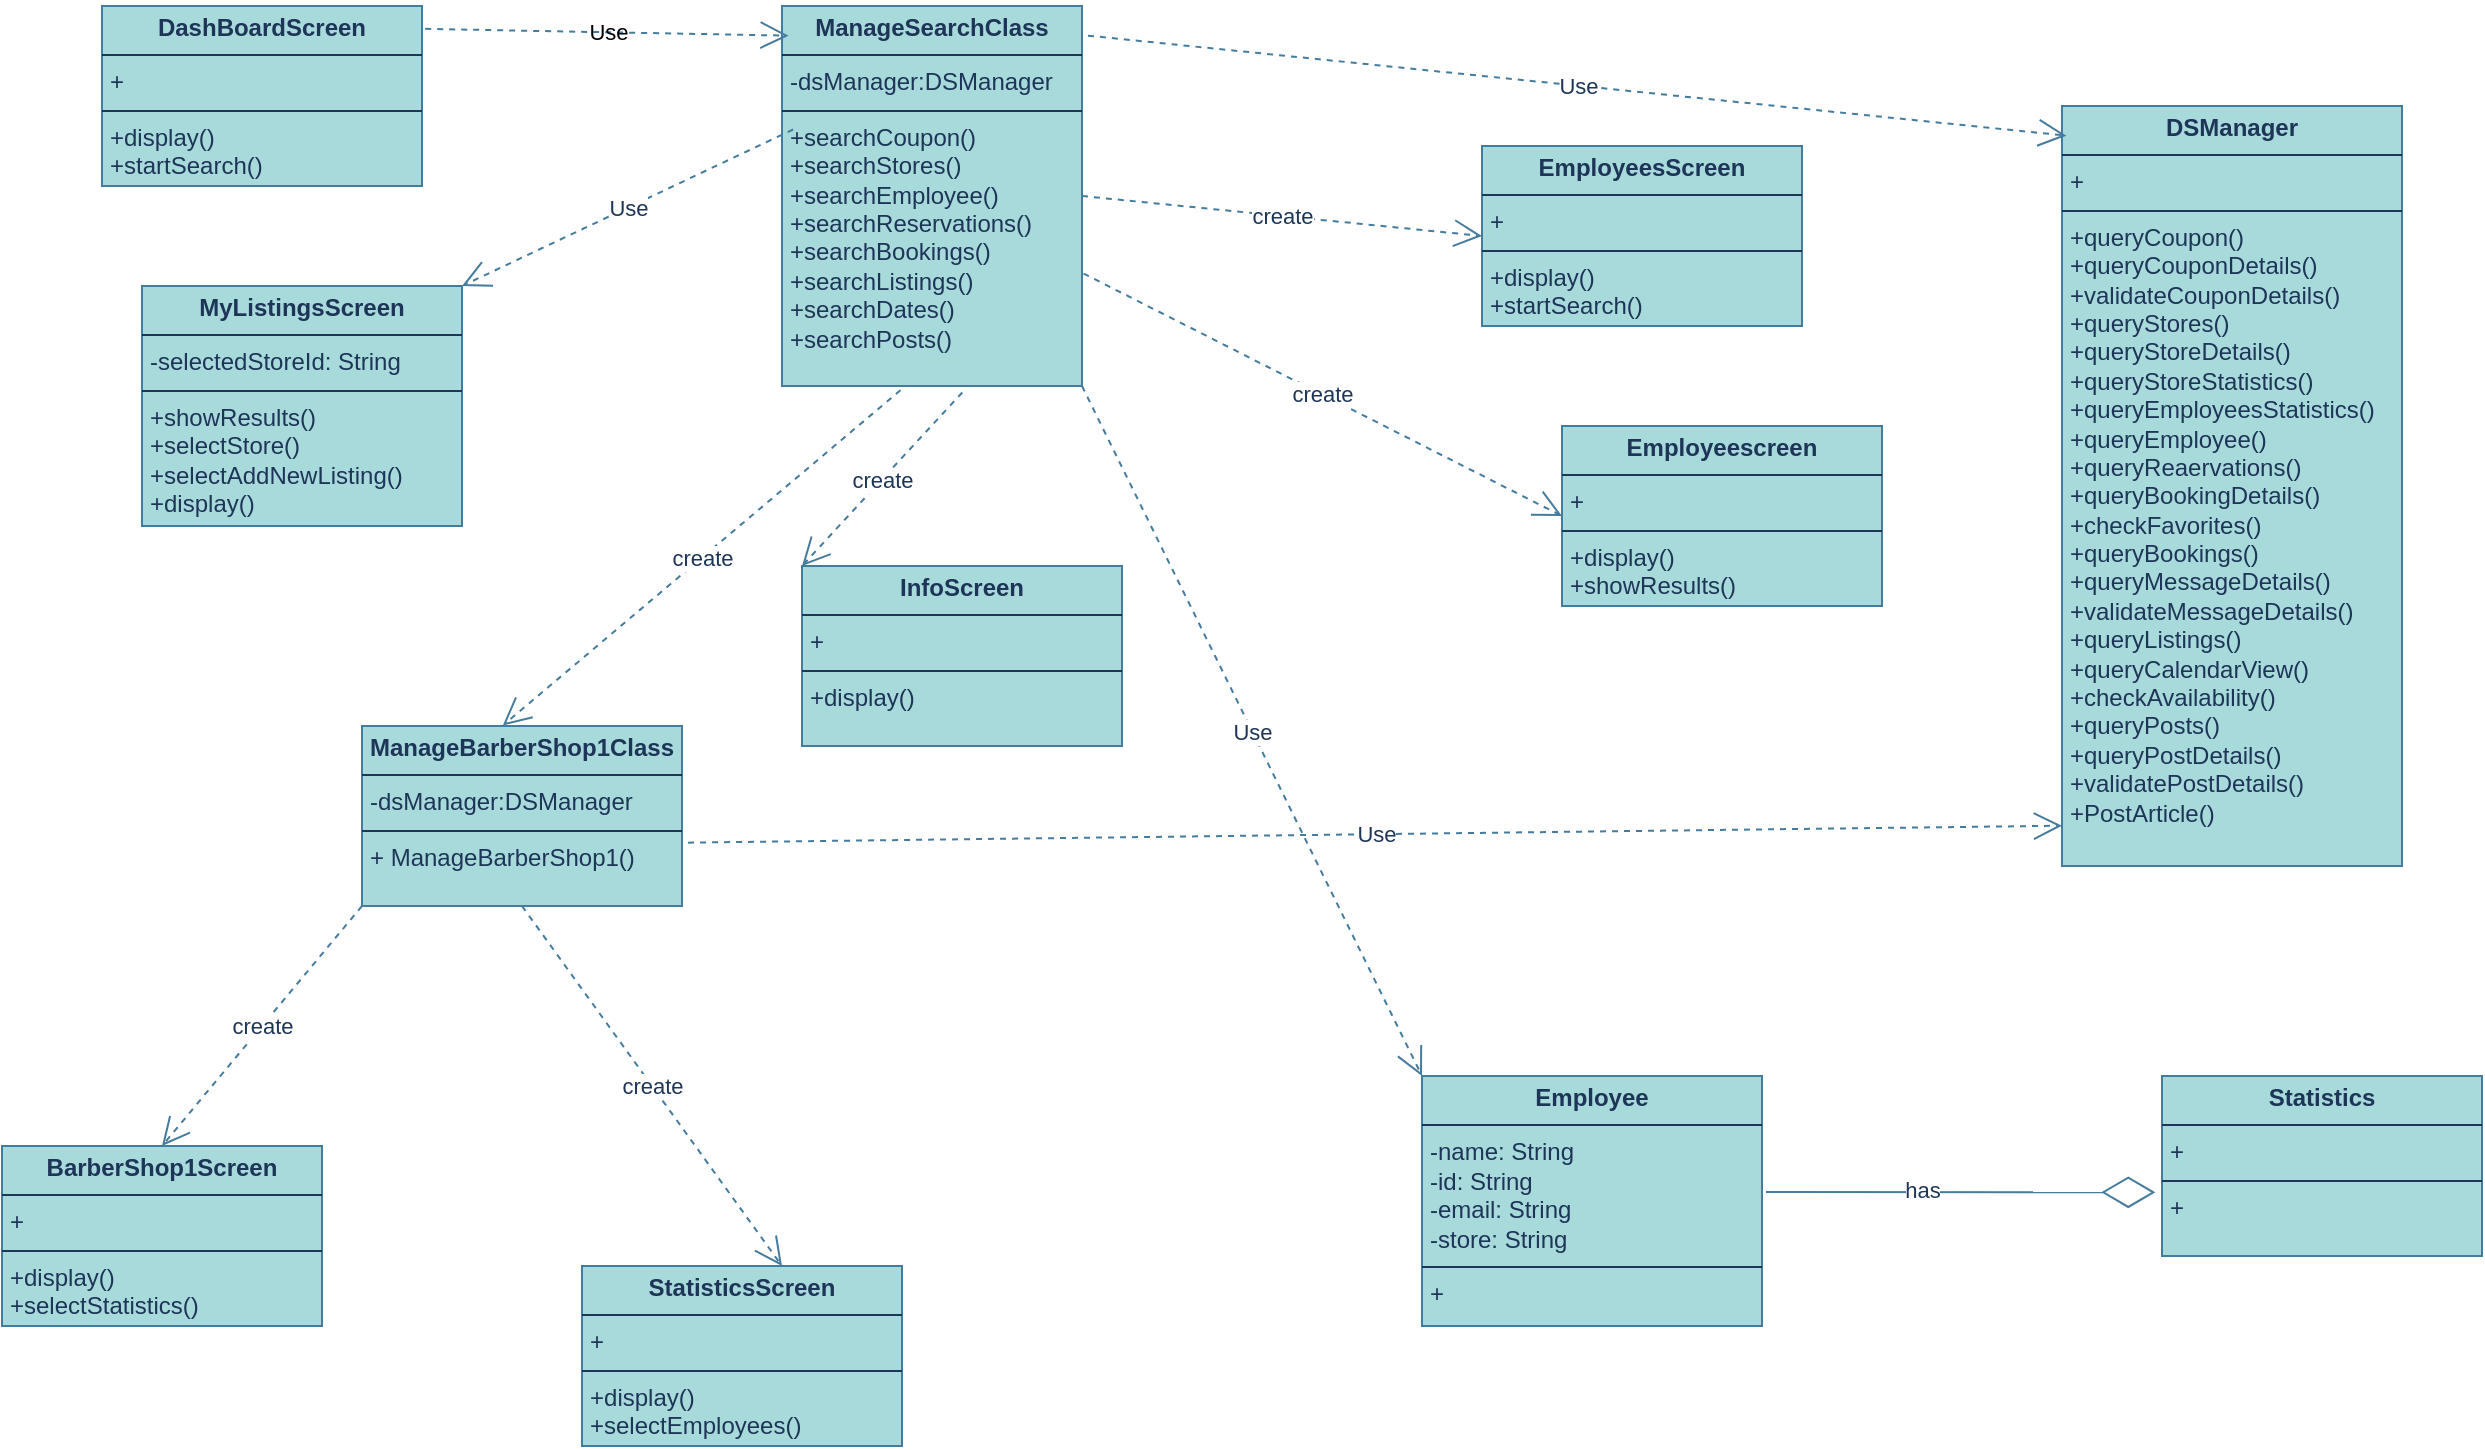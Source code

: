 <mxfile version="27.0.9">
  <diagram name="Σελίδα-1" id="tds8ZE7dDgPkQSZ1a-mA">
    <mxGraphModel dx="1042" dy="535" grid="1" gridSize="10" guides="1" tooltips="1" connect="1" arrows="1" fold="1" page="1" pageScale="1" pageWidth="827" pageHeight="1169" math="0" shadow="0">
      <root>
        <mxCell id="0" />
        <mxCell id="1" parent="0" />
        <mxCell id="Tjzzw3LPv645mKGldWUt-1" value="&lt;p style=&quot;margin:0px;margin-top:4px;text-align:center;&quot;&gt;&lt;b&gt;DashBoardScreen&lt;/b&gt;&lt;/p&gt;&lt;hr size=&quot;1&quot; style=&quot;border-style:solid;&quot;&gt;&lt;p style=&quot;margin:0px;margin-left:4px;&quot;&gt;+&amp;nbsp;&lt;/p&gt;&lt;hr size=&quot;1&quot; style=&quot;border-style:solid;&quot;&gt;&lt;p style=&quot;margin:0px;margin-left:4px;&quot;&gt;&lt;span style=&quot;background-color: transparent;&quot;&gt;+display()&lt;/span&gt;&lt;/p&gt;&lt;p style=&quot;margin:0px;margin-left:4px;&quot;&gt;+startSearch()&lt;/p&gt;&lt;div&gt;&lt;br&gt;&lt;/div&gt;" style="verticalAlign=top;align=left;overflow=fill;html=1;whiteSpace=wrap;labelBackgroundColor=none;fillColor=#A8DADC;strokeColor=#457B9D;fontColor=#1D3557;" parent="1" vertex="1">
          <mxGeometry x="290" y="50" width="160" height="90" as="geometry" />
        </mxCell>
        <mxCell id="Tjzzw3LPv645mKGldWUt-2" value="&lt;p style=&quot;margin:0px;margin-top:4px;text-align:center;&quot;&gt;&lt;b&gt;MyListingsScreen&lt;/b&gt;&lt;/p&gt;&lt;hr size=&quot;1&quot; style=&quot;border-style:solid;&quot;&gt;&lt;p style=&quot;margin:0px;margin-left:4px;&quot;&gt;-selectedStoreId: String&lt;/p&gt;&lt;hr size=&quot;1&quot; style=&quot;border-style:solid;&quot;&gt;&lt;p style=&quot;margin:0px;margin-left:4px;&quot;&gt;&lt;span style=&quot;background-color: transparent;&quot;&gt;+showResults()&lt;/span&gt;&lt;/p&gt;&lt;p style=&quot;margin:0px;margin-left:4px;&quot;&gt;+selectStore()&lt;/p&gt;&lt;p style=&quot;margin:0px;margin-left:4px;&quot;&gt;+selectAddNewListing()&lt;/p&gt;&lt;p style=&quot;margin:0px;margin-left:4px;&quot;&gt;+display()&lt;/p&gt;" style="verticalAlign=top;align=left;overflow=fill;html=1;whiteSpace=wrap;strokeColor=#457B9D;fontColor=#1D3557;fillColor=#A8DADC;labelBackgroundColor=none;" parent="1" vertex="1">
          <mxGeometry x="310" y="190" width="160" height="120" as="geometry" />
        </mxCell>
        <mxCell id="Tjzzw3LPv645mKGldWUt-3" value="&lt;p style=&quot;margin:0px;margin-top:4px;text-align:center;&quot;&gt;&lt;b&gt;BarberShop1Screen&lt;/b&gt;&lt;/p&gt;&lt;hr size=&quot;1&quot; style=&quot;border-style:solid;&quot;&gt;&lt;p style=&quot;margin:0px;margin-left:4px;&quot;&gt;+&lt;/p&gt;&lt;hr size=&quot;1&quot; style=&quot;border-style:solid;&quot;&gt;&lt;p style=&quot;margin:0px;margin-left:4px;&quot;&gt;&lt;span style=&quot;background-color: transparent;&quot;&gt;+display()&lt;/span&gt;&lt;/p&gt;&lt;p style=&quot;margin:0px;margin-left:4px;&quot;&gt;+selectStatistics()&lt;/p&gt;&lt;div&gt;&lt;br&gt;&lt;/div&gt;" style="verticalAlign=top;align=left;overflow=fill;html=1;whiteSpace=wrap;strokeColor=#457B9D;fontColor=#1D3557;fillColor=#A8DADC;labelBackgroundColor=none;" parent="1" vertex="1">
          <mxGeometry x="240" y="620" width="160" height="90" as="geometry" />
        </mxCell>
        <mxCell id="Tjzzw3LPv645mKGldWUt-4" value="&lt;p style=&quot;margin:0px;margin-top:4px;text-align:center;&quot;&gt;&lt;b&gt;InfoScreen&lt;/b&gt;&lt;/p&gt;&lt;hr size=&quot;1&quot; style=&quot;border-style:solid;&quot;&gt;&lt;p style=&quot;margin:0px;margin-left:4px;&quot;&gt;+&lt;/p&gt;&lt;hr size=&quot;1&quot; style=&quot;border-style:solid;&quot;&gt;&lt;p style=&quot;margin:0px;margin-left:4px;&quot;&gt;+display()&lt;/p&gt;" style="verticalAlign=top;align=left;overflow=fill;html=1;whiteSpace=wrap;strokeColor=#457B9D;fontColor=#1D3557;fillColor=#A8DADC;labelBackgroundColor=none;" parent="1" vertex="1">
          <mxGeometry x="640" y="330" width="160" height="90" as="geometry" />
        </mxCell>
        <mxCell id="Tjzzw3LPv645mKGldWUt-5" value="&lt;p style=&quot;margin:0px;margin-top:4px;text-align:center;&quot;&gt;&lt;b&gt;ManageSearchClass&lt;/b&gt;&lt;/p&gt;&lt;hr size=&quot;1&quot; style=&quot;border-style:solid;&quot;&gt;&lt;p style=&quot;margin:0px;margin-left:4px;&quot;&gt;-dsManager:DSManager&lt;/p&gt;&lt;hr size=&quot;1&quot; style=&quot;border-style:solid;&quot;&gt;&lt;p style=&quot;margin:0px;margin-left:4px;&quot;&gt;&lt;span style=&quot;background-color: transparent;&quot;&gt;+searchCoupon()&lt;/span&gt;&lt;/p&gt;&lt;p style=&quot;margin:0px;margin-left:4px;&quot;&gt;+searchStores()&lt;/p&gt;&lt;p style=&quot;margin:0px;margin-left:4px;&quot;&gt;+searchEmployee()&lt;/p&gt;&lt;p style=&quot;margin:0px;margin-left:4px;&quot;&gt;+searchReservations()&lt;/p&gt;&lt;p style=&quot;margin:0px;margin-left:4px;&quot;&gt;+searchBookings()&lt;/p&gt;&lt;p style=&quot;margin:0px;margin-left:4px;&quot;&gt;+searchListings()&lt;/p&gt;&lt;p style=&quot;margin:0px;margin-left:4px;&quot;&gt;+searchDates()&lt;/p&gt;&lt;p style=&quot;margin:0px;margin-left:4px;&quot;&gt;+searchPosts()&lt;/p&gt;" style="verticalAlign=top;align=left;overflow=fill;html=1;whiteSpace=wrap;strokeColor=#457B9D;fontColor=#1D3557;fillColor=#A8DADC;labelBackgroundColor=none;" parent="1" vertex="1">
          <mxGeometry x="630" y="50" width="150" height="190" as="geometry" />
        </mxCell>
        <mxCell id="Tjzzw3LPv645mKGldWUt-6" value="&lt;p style=&quot;margin:0px;margin-top:4px;text-align:center;&quot;&gt;&lt;b&gt;DSManager&lt;/b&gt;&lt;/p&gt;&lt;hr size=&quot;1&quot; style=&quot;border-style:solid;&quot;&gt;&lt;p style=&quot;margin:0px;margin-left:4px;&quot;&gt;+&amp;nbsp;&lt;/p&gt;&lt;hr size=&quot;1&quot; style=&quot;border-style:solid;&quot;&gt;&lt;p style=&quot;margin:0px;margin-left:4px;&quot;&gt;&lt;span style=&quot;background-color: transparent;&quot;&gt;+queryCoupon()&lt;/span&gt;&lt;/p&gt;&lt;p style=&quot;margin:0px;margin-left:4px;&quot;&gt;+queryCouponDetails()&lt;/p&gt;&lt;p style=&quot;margin:0px;margin-left:4px;&quot;&gt;+validateCouponDetails()&lt;/p&gt;&lt;p style=&quot;margin:0px;margin-left:4px;&quot;&gt;+queryStores()&lt;/p&gt;&lt;p style=&quot;margin:0px;margin-left:4px;&quot;&gt;+queryStoreDetails()&lt;/p&gt;&lt;p style=&quot;margin:0px;margin-left:4px;&quot;&gt;+queryStoreStatistics()&lt;/p&gt;&lt;p style=&quot;margin:0px;margin-left:4px;&quot;&gt;+queryEmployeesStatistics()&lt;/p&gt;&lt;p style=&quot;margin:0px;margin-left:4px;&quot;&gt;+queryEmployee()&lt;/p&gt;&lt;p style=&quot;margin:0px;margin-left:4px;&quot;&gt;+queryReaervations()&lt;/p&gt;&lt;p style=&quot;margin:0px;margin-left:4px;&quot;&gt;+queryBookingDetails()&lt;/p&gt;&lt;p style=&quot;margin:0px;margin-left:4px;&quot;&gt;+checkFavorites()&lt;/p&gt;&lt;p style=&quot;margin:0px;margin-left:4px;&quot;&gt;+queryBookings()&lt;/p&gt;&lt;p style=&quot;margin:0px;margin-left:4px;&quot;&gt;+queryMessageDetails()&lt;/p&gt;&lt;p style=&quot;margin:0px;margin-left:4px;&quot;&gt;+validateMessageDetails()&lt;/p&gt;&lt;p style=&quot;margin:0px;margin-left:4px;&quot;&gt;+queryListings()&lt;/p&gt;&lt;p style=&quot;margin:0px;margin-left:4px;&quot;&gt;+queryCalendarView()&lt;/p&gt;&lt;p style=&quot;margin:0px;margin-left:4px;&quot;&gt;+checkAvailability()&lt;/p&gt;&lt;p style=&quot;margin:0px;margin-left:4px;&quot;&gt;+queryPosts()&lt;/p&gt;&lt;p style=&quot;margin:0px;margin-left:4px;&quot;&gt;+queryPostDetails()&lt;/p&gt;&lt;p style=&quot;margin:0px;margin-left:4px;&quot;&gt;+validatePostDetails()&lt;/p&gt;&lt;p style=&quot;margin:0px;margin-left:4px;&quot;&gt;+PostArticle()&lt;/p&gt;" style="verticalAlign=top;align=left;overflow=fill;html=1;whiteSpace=wrap;strokeColor=#457B9D;fontColor=#1D3557;fillColor=#A8DADC;labelBackgroundColor=none;" parent="1" vertex="1">
          <mxGeometry x="1270" y="100" width="170" height="380" as="geometry" />
        </mxCell>
        <mxCell id="Tjzzw3LPv645mKGldWUt-7" value="&lt;p style=&quot;margin:0px;margin-top:4px;text-align:center;&quot;&gt;&lt;b&gt;StatisticsScreen&lt;/b&gt;&lt;/p&gt;&lt;hr size=&quot;1&quot; style=&quot;border-style:solid;&quot;&gt;&lt;p style=&quot;margin:0px;margin-left:4px;&quot;&gt;+&amp;nbsp;&lt;/p&gt;&lt;hr size=&quot;1&quot; style=&quot;border-style:solid;&quot;&gt;&lt;p style=&quot;margin:0px;margin-left:4px;&quot;&gt;+&lt;span style=&quot;background-color: transparent;&quot;&gt;display()&lt;/span&gt;&lt;/p&gt;&lt;p style=&quot;margin:0px;margin-left:4px;&quot;&gt;+selectEmployees()&lt;/p&gt;" style="verticalAlign=top;align=left;overflow=fill;html=1;whiteSpace=wrap;strokeColor=#457B9D;fontColor=#1D3557;fillColor=#A8DADC;labelBackgroundColor=none;" parent="1" vertex="1">
          <mxGeometry x="530" y="680" width="160" height="90" as="geometry" />
        </mxCell>
        <mxCell id="Tjzzw3LPv645mKGldWUt-8" value="&lt;p style=&quot;margin:0px;margin-top:4px;text-align:center;&quot;&gt;&lt;b&gt;ManageBarberShop1Class&lt;/b&gt;&lt;/p&gt;&lt;hr size=&quot;1&quot; style=&quot;border-style:solid;&quot;&gt;&lt;p style=&quot;margin:0px;margin-left:4px;&quot;&gt;&lt;span style=&quot;background-color: transparent; color: light-dark(rgb(29, 53, 87), rgb(176, 196, 226));&quot;&gt;-dsManager:DSManager&lt;/span&gt;&lt;/p&gt;&lt;hr size=&quot;1&quot; style=&quot;border-style:solid;&quot;&gt;&lt;p style=&quot;margin:0px;margin-left:4px;&quot;&gt;+ ManageBarberShop1()&lt;/p&gt;" style="verticalAlign=top;align=left;overflow=fill;html=1;whiteSpace=wrap;strokeColor=#457B9D;fontColor=#1D3557;fillColor=#A8DADC;labelBackgroundColor=none;" parent="1" vertex="1">
          <mxGeometry x="420" y="410" width="160" height="90" as="geometry" />
        </mxCell>
        <mxCell id="Tjzzw3LPv645mKGldWUt-9" value="&lt;p style=&quot;margin:0px;margin-top:4px;text-align:center;&quot;&gt;&lt;b&gt;EmployeesScreen&lt;/b&gt;&lt;/p&gt;&lt;hr size=&quot;1&quot; style=&quot;border-style:solid;&quot;&gt;&lt;p style=&quot;margin:0px;margin-left:4px;&quot;&gt;+&lt;/p&gt;&lt;hr size=&quot;1&quot; style=&quot;border-style:solid;&quot;&gt;&lt;p style=&quot;margin:0px;margin-left:4px;&quot;&gt;&lt;span style=&quot;background-color: transparent;&quot;&gt;+display()&lt;/span&gt;&lt;/p&gt;&lt;p style=&quot;margin:0px;margin-left:4px;&quot;&gt;+startSearch()&lt;/p&gt;" style="verticalAlign=top;align=left;overflow=fill;html=1;whiteSpace=wrap;strokeColor=#457B9D;fontColor=#1D3557;fillColor=#A8DADC;labelBackgroundColor=none;" parent="1" vertex="1">
          <mxGeometry x="980" y="120" width="160" height="90" as="geometry" />
        </mxCell>
        <mxCell id="Tjzzw3LPv645mKGldWUt-10" value="&lt;p style=&quot;margin:0px;margin-top:4px;text-align:center;&quot;&gt;&lt;b&gt;Employeescreen&lt;/b&gt;&lt;/p&gt;&lt;hr size=&quot;1&quot; style=&quot;border-style:solid;&quot;&gt;&lt;p style=&quot;margin:0px;margin-left:4px;&quot;&gt;+&amp;nbsp;&lt;/p&gt;&lt;hr size=&quot;1&quot; style=&quot;border-style:solid;&quot;&gt;&lt;p style=&quot;margin:0px;margin-left:4px;&quot;&gt;+&lt;span style=&quot;background-color: transparent;&quot;&gt;display()&lt;/span&gt;&lt;/p&gt;&lt;p style=&quot;margin:0px;margin-left:4px;&quot;&gt;+showResults()&lt;/p&gt;" style="verticalAlign=top;align=left;overflow=fill;html=1;whiteSpace=wrap;strokeColor=#457B9D;fontColor=#1D3557;fillColor=#A8DADC;labelBackgroundColor=none;" parent="1" vertex="1">
          <mxGeometry x="1020" y="260" width="160" height="90" as="geometry" />
        </mxCell>
        <mxCell id="Tjzzw3LPv645mKGldWUt-11" value="&lt;p style=&quot;margin:0px;margin-top:4px;text-align:center;&quot;&gt;&lt;b&gt;Employee&lt;/b&gt;&lt;/p&gt;&lt;hr size=&quot;1&quot; style=&quot;border-style:solid;&quot;&gt;&lt;p style=&quot;margin:0px;margin-left:4px;&quot;&gt;-name: String&lt;/p&gt;&lt;p style=&quot;margin:0px;margin-left:4px;&quot;&gt;-id: String&lt;/p&gt;&lt;p style=&quot;margin:0px;margin-left:4px;&quot;&gt;-email: String&lt;/p&gt;&lt;p style=&quot;margin:0px;margin-left:4px;&quot;&gt;-store: String&lt;/p&gt;&lt;hr size=&quot;1&quot; style=&quot;border-style:solid;&quot;&gt;&lt;p style=&quot;margin:0px;margin-left:4px;&quot;&gt;+&lt;/p&gt;" style="verticalAlign=top;align=left;overflow=fill;html=1;whiteSpace=wrap;strokeColor=#457B9D;fontColor=#1D3557;fillColor=#A8DADC;labelBackgroundColor=none;" parent="1" vertex="1">
          <mxGeometry x="950" y="585" width="170" height="125" as="geometry" />
        </mxCell>
        <mxCell id="Tjzzw3LPv645mKGldWUt-12" value="&lt;p style=&quot;margin:0px;margin-top:4px;text-align:center;&quot;&gt;&lt;b&gt;Statistics&lt;/b&gt;&lt;/p&gt;&lt;hr size=&quot;1&quot; style=&quot;border-style:solid;&quot;&gt;&lt;p style=&quot;margin:0px;margin-left:4px;&quot;&gt;+&lt;/p&gt;&lt;hr size=&quot;1&quot; style=&quot;border-style:solid;&quot;&gt;&lt;p style=&quot;margin:0px;margin-left:4px;&quot;&gt;+&lt;/p&gt;" style="verticalAlign=top;align=left;overflow=fill;html=1;whiteSpace=wrap;strokeColor=#457B9D;fontColor=#1D3557;fillColor=#A8DADC;labelBackgroundColor=none;" parent="1" vertex="1">
          <mxGeometry x="1320" y="585" width="160" height="90" as="geometry" />
        </mxCell>
        <mxCell id="cmSTUbB7P1_nQwr-_skK-1" value="Use" style="endArrow=open;endSize=12;dashed=1;html=1;rounded=0;labelBackgroundColor=none;strokeColor=#457B9D;fontColor=default;exitX=1.01;exitY=0.127;exitDx=0;exitDy=0;exitPerimeter=0;entryX=0.022;entryY=0.078;entryDx=0;entryDy=0;entryPerimeter=0;" parent="1" source="Tjzzw3LPv645mKGldWUt-1" target="Tjzzw3LPv645mKGldWUt-5" edge="1">
          <mxGeometry width="160" relative="1" as="geometry">
            <mxPoint x="470" y="60" as="sourcePoint" />
            <mxPoint x="630" y="60" as="targetPoint" />
          </mxGeometry>
        </mxCell>
        <mxCell id="cmSTUbB7P1_nQwr-_skK-2" value="Use" style="endArrow=open;endSize=12;dashed=1;html=1;rounded=0;strokeColor=#457B9D;fontColor=#1D3557;fillColor=#A8DADC;exitX=0.037;exitY=0.325;exitDx=0;exitDy=0;exitPerimeter=0;entryX=1;entryY=0;entryDx=0;entryDy=0;" parent="1" source="Tjzzw3LPv645mKGldWUt-5" target="Tjzzw3LPv645mKGldWUt-2" edge="1">
          <mxGeometry width="160" relative="1" as="geometry">
            <mxPoint x="460" y="160" as="sourcePoint" />
            <mxPoint x="620" y="160" as="targetPoint" />
          </mxGeometry>
        </mxCell>
        <mxCell id="cmSTUbB7P1_nQwr-_skK-3" value="Use" style="endArrow=open;endSize=12;dashed=1;html=1;rounded=0;strokeColor=#457B9D;fontColor=#1D3557;fillColor=#A8DADC;exitX=1.02;exitY=0.078;exitDx=0;exitDy=0;exitPerimeter=0;entryX=0.013;entryY=0.039;entryDx=0;entryDy=0;entryPerimeter=0;" parent="1" source="Tjzzw3LPv645mKGldWUt-5" target="Tjzzw3LPv645mKGldWUt-6" edge="1">
          <mxGeometry width="160" relative="1" as="geometry">
            <mxPoint x="800" y="60" as="sourcePoint" />
            <mxPoint x="960" y="60" as="targetPoint" />
          </mxGeometry>
        </mxCell>
        <mxCell id="cmSTUbB7P1_nQwr-_skK-4" value="create" style="endArrow=open;endSize=12;dashed=1;html=1;rounded=0;strokeColor=#457B9D;fontColor=#1D3557;fillColor=#A8DADC;exitX=0.395;exitY=1.011;exitDx=0;exitDy=0;exitPerimeter=0;entryX=0.44;entryY=-0.003;entryDx=0;entryDy=0;entryPerimeter=0;" parent="1" source="Tjzzw3LPv645mKGldWUt-5" target="Tjzzw3LPv645mKGldWUt-8" edge="1">
          <mxGeometry width="160" relative="1" as="geometry">
            <mxPoint x="670" y="290" as="sourcePoint" />
            <mxPoint x="830" y="290" as="targetPoint" />
          </mxGeometry>
        </mxCell>
        <mxCell id="cmSTUbB7P1_nQwr-_skK-6" value="create" style="endArrow=open;endSize=12;dashed=1;html=1;rounded=0;strokeColor=#457B9D;fontColor=#1D3557;fillColor=#A8DADC;exitX=0.601;exitY=1.017;exitDx=0;exitDy=0;entryX=0;entryY=0;entryDx=0;entryDy=0;exitPerimeter=0;" parent="1" source="Tjzzw3LPv645mKGldWUt-5" target="Tjzzw3LPv645mKGldWUt-4" edge="1">
          <mxGeometry width="160" relative="1" as="geometry">
            <mxPoint x="520" y="380" as="sourcePoint" />
            <mxPoint x="680" y="380" as="targetPoint" />
          </mxGeometry>
        </mxCell>
        <mxCell id="cmSTUbB7P1_nQwr-_skK-7" value="create" style="endArrow=open;endSize=12;dashed=1;html=1;rounded=0;strokeColor=#457B9D;fontColor=#1D3557;fillColor=#A8DADC;exitX=0;exitY=1;exitDx=0;exitDy=0;entryX=0.5;entryY=0;entryDx=0;entryDy=0;" parent="1" source="Tjzzw3LPv645mKGldWUt-8" target="Tjzzw3LPv645mKGldWUt-3" edge="1">
          <mxGeometry x="0.006" width="160" relative="1" as="geometry">
            <mxPoint x="570" y="470" as="sourcePoint" />
            <mxPoint x="730" y="470" as="targetPoint" />
            <mxPoint as="offset" />
          </mxGeometry>
        </mxCell>
        <mxCell id="cmSTUbB7P1_nQwr-_skK-8" value="create" style="endArrow=open;endSize=12;dashed=1;html=1;rounded=0;strokeColor=#457B9D;fontColor=#1D3557;fillColor=#A8DADC;exitX=0.5;exitY=1;exitDx=0;exitDy=0;entryX=0.625;entryY=0;entryDx=0;entryDy=0;entryPerimeter=0;" parent="1" source="Tjzzw3LPv645mKGldWUt-8" target="Tjzzw3LPv645mKGldWUt-7" edge="1">
          <mxGeometry width="160" relative="1" as="geometry">
            <mxPoint x="790" y="470" as="sourcePoint" />
            <mxPoint x="950" y="470" as="targetPoint" />
          </mxGeometry>
        </mxCell>
        <mxCell id="cmSTUbB7P1_nQwr-_skK-9" value="create" style="endArrow=open;endSize=12;dashed=1;html=1;rounded=0;strokeColor=#457B9D;fontColor=#1D3557;fillColor=#A8DADC;exitX=1.005;exitY=0.704;exitDx=0;exitDy=0;entryX=0;entryY=0.5;entryDx=0;entryDy=0;exitPerimeter=0;" parent="1" source="Tjzzw3LPv645mKGldWUt-5" target="Tjzzw3LPv645mKGldWUt-10" edge="1">
          <mxGeometry width="160" relative="1" as="geometry">
            <mxPoint x="920" y="460" as="sourcePoint" />
            <mxPoint x="1080" y="460" as="targetPoint" />
          </mxGeometry>
        </mxCell>
        <mxCell id="cmSTUbB7P1_nQwr-_skK-10" value="create" style="endArrow=open;endSize=12;dashed=1;html=1;rounded=0;strokeColor=#457B9D;fontColor=#1D3557;fillColor=#A8DADC;exitX=1;exitY=0.5;exitDx=0;exitDy=0;entryX=0;entryY=0.5;entryDx=0;entryDy=0;" parent="1" source="Tjzzw3LPv645mKGldWUt-5" target="Tjzzw3LPv645mKGldWUt-9" edge="1">
          <mxGeometry width="160" relative="1" as="geometry">
            <mxPoint x="1030" y="420" as="sourcePoint" />
            <mxPoint x="1190" y="420" as="targetPoint" />
          </mxGeometry>
        </mxCell>
        <mxCell id="cmSTUbB7P1_nQwr-_skK-11" value="Use" style="endArrow=open;endSize=12;dashed=1;html=1;rounded=0;strokeColor=#457B9D;fontColor=#1D3557;fillColor=#A8DADC;exitX=1.019;exitY=0.648;exitDx=0;exitDy=0;exitPerimeter=0;entryX=0;entryY=0.947;entryDx=0;entryDy=0;entryPerimeter=0;" parent="1" source="Tjzzw3LPv645mKGldWUt-8" target="Tjzzw3LPv645mKGldWUt-6" edge="1">
          <mxGeometry width="160" relative="1" as="geometry">
            <mxPoint x="720" y="480" as="sourcePoint" />
            <mxPoint x="880" y="480" as="targetPoint" />
          </mxGeometry>
        </mxCell>
        <mxCell id="cmSTUbB7P1_nQwr-_skK-12" value="" style="endArrow=diamondThin;endFill=0;endSize=24;html=1;rounded=0;strokeColor=#457B9D;fontColor=#1D3557;fillColor=#A8DADC;entryX=-0.021;entryY=0.646;entryDx=0;entryDy=0;entryPerimeter=0;" parent="1" target="Tjzzw3LPv645mKGldWUt-12" edge="1">
          <mxGeometry width="160" relative="1" as="geometry">
            <mxPoint x="1122" y="643" as="sourcePoint" />
            <mxPoint x="1290" y="640" as="targetPoint" />
          </mxGeometry>
        </mxCell>
        <mxCell id="cmSTUbB7P1_nQwr-_skK-13" value="has" style="edgeLabel;html=1;align=center;verticalAlign=middle;resizable=0;points=[];strokeColor=#457B9D;fontColor=#1D3557;fillColor=#A8DADC;" parent="cmSTUbB7P1_nQwr-_skK-12" vertex="1" connectable="0">
          <mxGeometry x="-0.195" y="1" relative="1" as="geometry">
            <mxPoint x="-1" as="offset" />
          </mxGeometry>
        </mxCell>
        <mxCell id="cmSTUbB7P1_nQwr-_skK-14" value="Use" style="endArrow=open;endSize=12;dashed=1;html=1;rounded=0;strokeColor=#457B9D;fontColor=#1D3557;fillColor=#A8DADC;exitX=1;exitY=1;exitDx=0;exitDy=0;entryX=0;entryY=0;entryDx=0;entryDy=0;" parent="1" source="Tjzzw3LPv645mKGldWUt-5" target="Tjzzw3LPv645mKGldWUt-11" edge="1">
          <mxGeometry width="160" relative="1" as="geometry">
            <mxPoint x="970" y="510" as="sourcePoint" />
            <mxPoint x="1130" y="510" as="targetPoint" />
          </mxGeometry>
        </mxCell>
      </root>
    </mxGraphModel>
  </diagram>
</mxfile>
